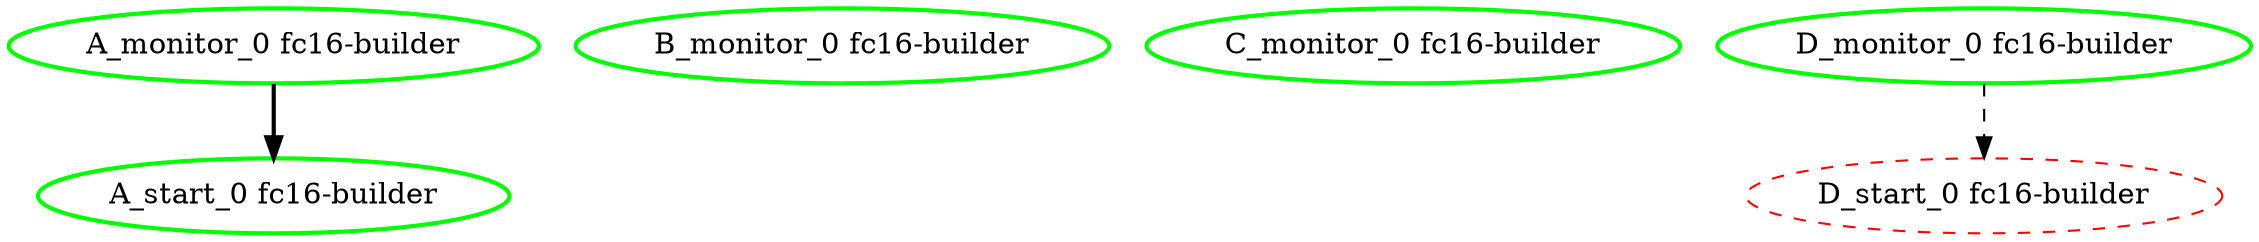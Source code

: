digraph "g" {
"A_monitor_0 fc16-builder" -> "A_start_0 fc16-builder" [ style = bold]
"A_monitor_0 fc16-builder" [ style=bold color="green" fontcolor="black"]
"A_start_0 fc16-builder" [ style=bold color="green" fontcolor="black"]
"B_monitor_0 fc16-builder" [ style=bold color="green" fontcolor="black"]
"C_monitor_0 fc16-builder" [ style=bold color="green" fontcolor="black"]
"D_monitor_0 fc16-builder" -> "D_start_0 fc16-builder" [ style = dashed]
"D_monitor_0 fc16-builder" [ style=bold color="green" fontcolor="black"]
"D_start_0 fc16-builder" [ style=dashed color="red" fontcolor="black"]
}
